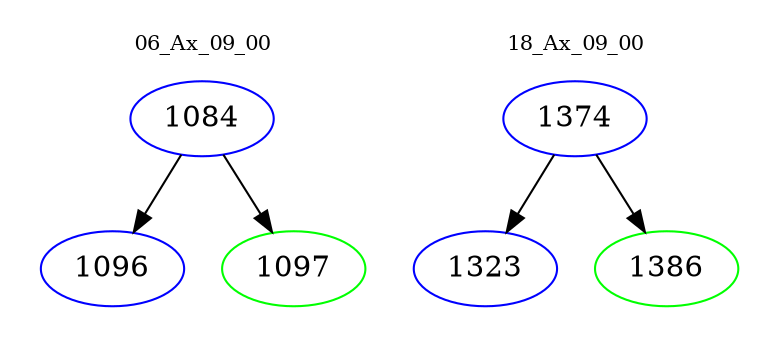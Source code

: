 digraph{
subgraph cluster_0 {
color = white
label = "06_Ax_09_00";
fontsize=10;
T0_1084 [label="1084", color="blue"]
T0_1084 -> T0_1096 [color="black"]
T0_1096 [label="1096", color="blue"]
T0_1084 -> T0_1097 [color="black"]
T0_1097 [label="1097", color="green"]
}
subgraph cluster_1 {
color = white
label = "18_Ax_09_00";
fontsize=10;
T1_1374 [label="1374", color="blue"]
T1_1374 -> T1_1323 [color="black"]
T1_1323 [label="1323", color="blue"]
T1_1374 -> T1_1386 [color="black"]
T1_1386 [label="1386", color="green"]
}
}
